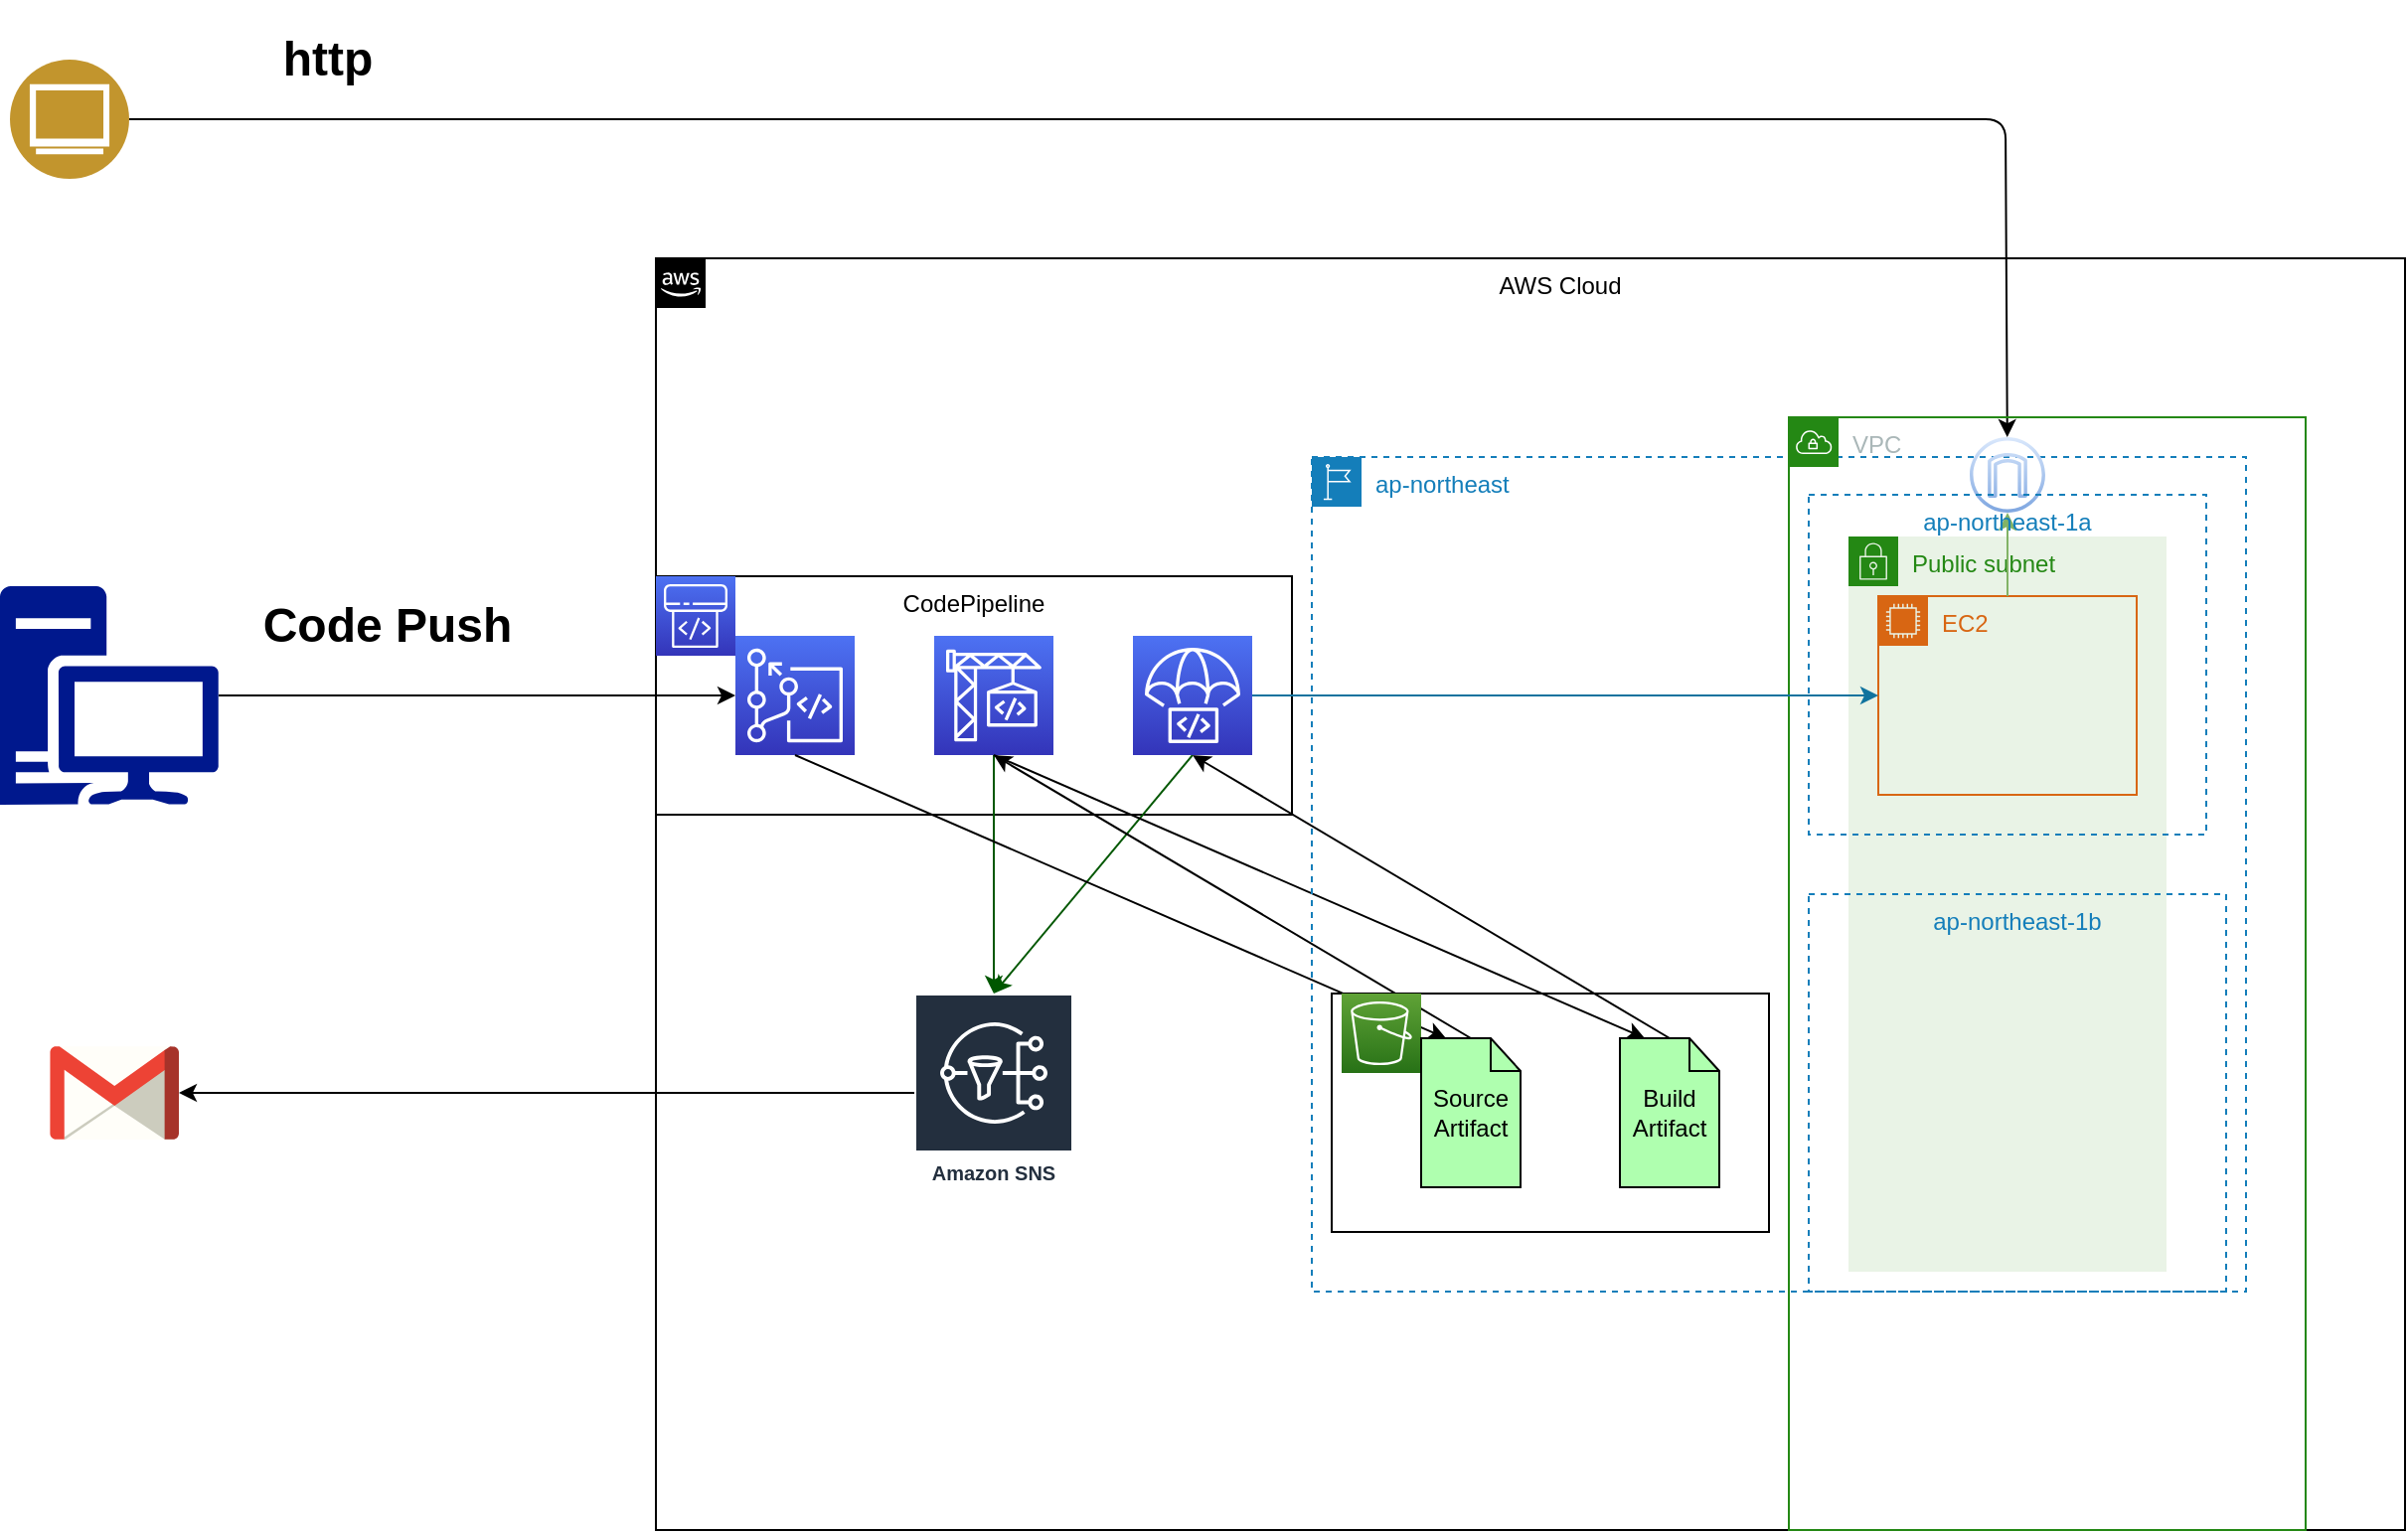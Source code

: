 <mxfile>
    <diagram id="gwhU6-5zD4US5z4jPKAi" name="ページ1">
        <mxGraphModel dx="2520" dy="1062" grid="1" gridSize="10" guides="1" tooltips="1" connect="1" arrows="1" fold="1" page="1" pageScale="1" pageWidth="1169" pageHeight="827" math="0" shadow="0">
            <root>
                <mxCell id="0"/>
                <mxCell id="1" parent="0"/>
                <mxCell id="2" value="AWS Cloud" style="points=[[0,0],[0.25,0],[0.5,0],[0.75,0],[1,0],[1,0.25],[1,0.5],[1,0.75],[1,1],[0.75,1],[0.5,1],[0.25,1],[0,1],[0,0.75],[0,0.5],[0,0.25]];outlineConnect=0;html=1;whiteSpace=wrap;fontSize=12;fontStyle=0;container=0;pointerEvents=0;collapsible=0;recursiveResize=0;shape=mxgraph.aws4.group;grIcon=mxgraph.aws4.group_aws_cloud_alt;fillColor=none;verticalAlign=top;align=center;spacingLeft=30;dashed=0;" parent="1" vertex="1">
                    <mxGeometry x="-280" y="160" width="880" height="640" as="geometry"/>
                </mxCell>
                <mxCell id="41" style="edgeStyle=none;html=1;exitX=1;exitY=0.5;exitDx=0;exitDy=0;endArrow=classic;endFill=1;" parent="1" source="37" target="28" edge="1">
                    <mxGeometry relative="1" as="geometry">
                        <mxPoint x="400" y="90" as="targetPoint"/>
                        <Array as="points">
                            <mxPoint x="399" y="90"/>
                        </Array>
                    </mxGeometry>
                </mxCell>
                <mxCell id="37" value="" style="aspect=fixed;perimeter=ellipsePerimeter;html=1;align=center;shadow=0;dashed=0;fontColor=#4277BB;labelBackgroundColor=#ffffff;fontSize=12;spacingTop=3;image;image=img/lib/ibm/users/browser.svg;fillColor=none;" parent="1" vertex="1">
                    <mxGeometry x="-605" y="60" width="60" height="60" as="geometry"/>
                </mxCell>
                <mxCell id="43" value="&lt;h1&gt;http&lt;/h1&gt;" style="text;html=1;strokeColor=none;fillColor=none;spacing=5;spacingTop=-20;whiteSpace=wrap;overflow=hidden;rounded=0;align=center;" parent="1" vertex="1">
                    <mxGeometry x="-520" y="40" width="150" height="60" as="geometry"/>
                </mxCell>
                <mxCell id="6" value="CodePipeline" style="dashed=0;verticalAlign=top;fontStyle=0;fillColor=none;" parent="1" vertex="1">
                    <mxGeometry x="-280" y="320" width="320" height="120" as="geometry"/>
                </mxCell>
                <mxCell id="57" value="" style="sketch=0;points=[[0,0,0],[0.25,0,0],[0.5,0,0],[0.75,0,0],[1,0,0],[0,1,0],[0.25,1,0],[0.5,1,0],[0.75,1,0],[1,1,0],[0,0.25,0],[0,0.5,0],[0,0.75,0],[1,0.25,0],[1,0.5,0],[1,0.75,0]];outlineConnect=0;fontColor=#232F3E;gradientColor=#4D72F3;gradientDirection=north;fillColor=#3334B9;strokeColor=#ffffff;dashed=0;verticalLabelPosition=bottom;verticalAlign=top;align=center;html=1;fontSize=12;fontStyle=0;aspect=fixed;shape=mxgraph.aws4.resourceIcon;resIcon=mxgraph.aws4.codepipeline;" vertex="1" parent="1">
                    <mxGeometry x="-280" y="320" width="40" height="40" as="geometry"/>
                </mxCell>
                <mxCell id="65" style="edgeStyle=none;html=1;exitX=0.5;exitY=1;exitDx=0;exitDy=0;exitPerimeter=0;fontColor=#000000;fillColor=#008a00;strokeColor=#005700;entryX=0.5;entryY=0;entryDx=0;entryDy=0;entryPerimeter=0;" edge="1" parent="1" source="48" target="63">
                    <mxGeometry relative="1" as="geometry">
                        <mxPoint x="-100" y="530" as="targetPoint"/>
                    </mxGeometry>
                </mxCell>
                <mxCell id="48" value="" style="sketch=0;points=[[0,0,0],[0.25,0,0],[0.5,0,0],[0.75,0,0],[1,0,0],[0,1,0],[0.25,1,0],[0.5,1,0],[0.75,1,0],[1,1,0],[0,0.25,0],[0,0.5,0],[0,0.75,0],[1,0.25,0],[1,0.5,0],[1,0.75,0]];outlineConnect=0;fontColor=#232F3E;gradientColor=#4D72F3;gradientDirection=north;fillColor=#3334B9;strokeColor=#ffffff;dashed=0;verticalLabelPosition=bottom;verticalAlign=top;align=center;html=1;fontSize=12;fontStyle=0;aspect=fixed;shape=mxgraph.aws4.resourceIcon;resIcon=mxgraph.aws4.codedeploy;" vertex="1" parent="1">
                    <mxGeometry x="-40" y="350" width="60" height="60" as="geometry"/>
                </mxCell>
                <mxCell id="56" value="" style="sketch=0;points=[[0,0,0],[0.25,0,0],[0.5,0,0],[0.75,0,0],[1,0,0],[0,1,0],[0.25,1,0],[0.5,1,0],[0.75,1,0],[1,1,0],[0,0.25,0],[0,0.5,0],[0,0.75,0],[1,0.25,0],[1,0.5,0],[1,0.75,0]];outlineConnect=0;fontColor=#232F3E;gradientColor=#4D72F3;gradientDirection=north;fillColor=#3334B9;strokeColor=#ffffff;dashed=0;verticalLabelPosition=bottom;verticalAlign=top;align=center;html=1;fontSize=12;fontStyle=0;aspect=fixed;shape=mxgraph.aws4.resourceIcon;resIcon=mxgraph.aws4.codecommit;" vertex="1" parent="1">
                    <mxGeometry x="-240" y="350" width="60" height="60" as="geometry"/>
                </mxCell>
                <mxCell id="64" style="edgeStyle=none;html=1;exitX=0.5;exitY=1;exitDx=0;exitDy=0;exitPerimeter=0;fontColor=#000000;fillColor=#008a00;strokeColor=#005700;" edge="1" parent="1" source="47" target="63">
                    <mxGeometry relative="1" as="geometry"/>
                </mxCell>
                <mxCell id="47" value="" style="sketch=0;points=[[0,0,0],[0.25,0,0],[0.5,0,0],[0.75,0,0],[1,0,0],[0,1,0],[0.25,1,0],[0.5,1,0],[0.75,1,0],[1,1,0],[0,0.25,0],[0,0.5,0],[0,0.75,0],[1,0.25,0],[1,0.5,0],[1,0.75,0]];outlineConnect=0;fontColor=#232F3E;gradientColor=#4D72F3;gradientDirection=north;fillColor=#3334B9;strokeColor=#ffffff;dashed=0;verticalLabelPosition=bottom;verticalAlign=top;align=center;html=1;fontSize=12;fontStyle=0;aspect=fixed;shape=mxgraph.aws4.resourceIcon;resIcon=mxgraph.aws4.codebuild;" vertex="1" parent="1">
                    <mxGeometry x="-140" y="350" width="60" height="60" as="geometry"/>
                </mxCell>
                <mxCell id="32" style="edgeStyle=none;html=1;exitX=1;exitY=0.5;exitDx=0;exitDy=0;exitPerimeter=0;endArrow=classic;endFill=1;" parent="1" source="31" target="56" edge="1">
                    <mxGeometry relative="1" as="geometry">
                        <mxPoint x="-480" y="380" as="targetPoint"/>
                    </mxGeometry>
                </mxCell>
                <mxCell id="31" value="" style="sketch=0;aspect=fixed;pointerEvents=1;shadow=0;dashed=0;html=1;strokeColor=none;labelPosition=center;verticalLabelPosition=bottom;verticalAlign=top;align=center;fillColor=#00188D;shape=mxgraph.mscae.enterprise.workstation_client" parent="1" vertex="1">
                    <mxGeometry x="-610" y="325" width="110" height="110" as="geometry"/>
                </mxCell>
                <mxCell id="62" style="edgeStyle=none;html=1;exitX=0.5;exitY=0;exitDx=0;exitDy=0;exitPerimeter=0;entryX=0.5;entryY=1;entryDx=0;entryDy=0;entryPerimeter=0;fontColor=#000000;" edge="1" parent="1" source="54" target="48">
                    <mxGeometry relative="1" as="geometry"/>
                </mxCell>
                <mxCell id="42" value="&lt;h1&gt;Code Push&lt;/h1&gt;" style="text;html=1;strokeColor=none;fillColor=none;spacing=5;spacingTop=-20;whiteSpace=wrap;overflow=hidden;rounded=0;align=center;" parent="1" vertex="1">
                    <mxGeometry x="-490" y="325" width="150" height="50" as="geometry"/>
                </mxCell>
                <mxCell id="59" style="edgeStyle=none;html=1;exitX=0.5;exitY=1;exitDx=0;exitDy=0;exitPerimeter=0;entryX=0.25;entryY=0;entryDx=0;entryDy=0;entryPerimeter=0;fontColor=#000000;" edge="1" parent="1" source="56" target="53">
                    <mxGeometry relative="1" as="geometry"/>
                </mxCell>
                <mxCell id="60" style="edgeStyle=none;html=1;exitX=0.5;exitY=0;exitDx=0;exitDy=0;exitPerimeter=0;fontColor=#000000;entryX=0.5;entryY=1;entryDx=0;entryDy=0;entryPerimeter=0;" edge="1" parent="1" source="53" target="47">
                    <mxGeometry relative="1" as="geometry"/>
                </mxCell>
                <mxCell id="61" style="edgeStyle=none;html=1;exitX=0.5;exitY=1;exitDx=0;exitDy=0;exitPerimeter=0;entryX=0.25;entryY=0;entryDx=0;entryDy=0;entryPerimeter=0;fontColor=#000000;" edge="1" parent="1" source="47" target="54">
                    <mxGeometry relative="1" as="geometry"/>
                </mxCell>
                <mxCell id="18" value="ap-northeast" style="points=[[0,0],[0.25,0],[0.5,0],[0.75,0],[1,0],[1,0.25],[1,0.5],[1,0.75],[1,1],[0.75,1],[0.5,1],[0.25,1],[0,1],[0,0.75],[0,0.5],[0,0.25]];outlineConnect=0;gradientColor=none;html=1;whiteSpace=wrap;fontSize=12;fontStyle=0;container=0;pointerEvents=0;collapsible=0;recursiveResize=0;shape=mxgraph.aws4.group;grIcon=mxgraph.aws4.group_region;strokeColor=#147EBA;fillColor=none;verticalAlign=top;align=left;spacingLeft=30;fontColor=#147EBA;dashed=1;" parent="1" vertex="1">
                    <mxGeometry x="50" y="260" width="470" height="420" as="geometry"/>
                </mxCell>
                <mxCell id="20" value="VPC" style="points=[[0,0],[0.25,0],[0.5,0],[0.75,0],[1,0],[1,0.25],[1,0.5],[1,0.75],[1,1],[0.75,1],[0.5,1],[0.25,1],[0,1],[0,0.75],[0,0.5],[0,0.25]];outlineConnect=0;gradientColor=none;html=1;whiteSpace=wrap;fontSize=12;fontStyle=0;container=0;pointerEvents=0;collapsible=0;recursiveResize=0;shape=mxgraph.aws4.group;grIcon=mxgraph.aws4.group_vpc;strokeColor=#248814;fillColor=none;verticalAlign=top;align=left;spacingLeft=30;fontColor=#AAB7B8;dashed=0;" parent="1" vertex="1">
                    <mxGeometry x="290" y="240" width="260" height="560" as="geometry"/>
                </mxCell>
                <mxCell id="23" value="Public subnet" style="points=[[0,0],[0.25,0],[0.5,0],[0.75,0],[1,0],[1,0.25],[1,0.5],[1,0.75],[1,1],[0.75,1],[0.5,1],[0.25,1],[0,1],[0,0.75],[0,0.5],[0,0.25]];outlineConnect=0;gradientColor=none;html=1;whiteSpace=wrap;fontSize=12;fontStyle=0;container=1;pointerEvents=0;collapsible=0;recursiveResize=0;shape=mxgraph.aws4.group;grIcon=mxgraph.aws4.group_security_group;grStroke=0;strokeColor=#248814;fillColor=#E9F3E6;verticalAlign=top;align=left;spacingLeft=30;fontColor=#248814;dashed=0;" parent="1" vertex="1">
                    <mxGeometry x="320" y="300" width="160" height="370" as="geometry"/>
                </mxCell>
                <mxCell id="13" value="EC2" style="points=[[0,0],[0.25,0],[0.5,0],[0.75,0],[1,0],[1,0.25],[1,0.5],[1,0.75],[1,1],[0.75,1],[0.5,1],[0.25,1],[0,1],[0,0.75],[0,0.5],[0,0.25]];outlineConnect=0;gradientColor=none;html=1;whiteSpace=wrap;fontSize=12;fontStyle=0;container=0;pointerEvents=0;collapsible=0;recursiveResize=0;shape=mxgraph.aws4.group;grIcon=mxgraph.aws4.group_ec2_instance_contents;strokeColor=#D86613;fillColor=none;verticalAlign=top;align=left;spacingLeft=30;fontColor=#D86613;dashed=0;" parent="23" vertex="1">
                    <mxGeometry x="15" y="30" width="130" height="100" as="geometry"/>
                </mxCell>
                <mxCell id="46" value="ap-northeast-1b" style="fillColor=none;strokeColor=#147EBA;dashed=1;verticalAlign=top;fontStyle=0;fontColor=#147EBA;" parent="1" vertex="1">
                    <mxGeometry x="300" y="480" width="210" height="200" as="geometry"/>
                </mxCell>
                <mxCell id="28" value="" style="sketch=0;outlineConnect=0;dashed=0;verticalLabelPosition=bottom;verticalAlign=top;align=center;html=1;fontSize=12;fontStyle=0;aspect=fixed;pointerEvents=1;shape=mxgraph.aws4.internet_gateway;fillColor=#dae8fc;strokeColor=#6c8ebf;gradientColor=#7ea6e0;" parent="1" vertex="1">
                    <mxGeometry x="381" y="250" width="38" height="38" as="geometry"/>
                </mxCell>
                <mxCell id="29" style="edgeStyle=none;html=1;exitX=0.5;exitY=0;exitDx=0;exitDy=0;fillColor=#d5e8d4;gradientColor=#97d077;strokeColor=#82b366;" parent="1" source="13" target="28" edge="1">
                    <mxGeometry relative="1" as="geometry"/>
                </mxCell>
                <mxCell id="19" value="ap-northeast-1a" style="fillColor=none;strokeColor=#147EBA;dashed=1;verticalAlign=top;fontStyle=0;fontColor=#147EBA;container=0;" parent="1" vertex="1">
                    <mxGeometry x="300" y="279" width="200" height="171" as="geometry"/>
                </mxCell>
                <mxCell id="51" value="" style="dashed=0;verticalAlign=top;fontStyle=0;fillColor=none;movable=1;resizable=1;rotatable=1;deletable=1;editable=1;connectable=1;align=left;" vertex="1" parent="1">
                    <mxGeometry x="60" y="530" width="220" height="120" as="geometry"/>
                </mxCell>
                <mxCell id="50" value="" style="sketch=0;points=[[0,0,0],[0.25,0,0],[0.5,0,0],[0.75,0,0],[1,0,0],[0,1,0],[0.25,1,0],[0.5,1,0],[0.75,1,0],[1,1,0],[0,0.25,0],[0,0.5,0],[0,0.75,0],[1,0.25,0],[1,0.5,0],[1,0.75,0]];outlineConnect=0;fontColor=#232F3E;gradientColor=#60A337;gradientDirection=north;fillColor=#277116;strokeColor=#ffffff;dashed=0;verticalLabelPosition=bottom;verticalAlign=top;align=center;html=1;fontSize=12;fontStyle=0;aspect=fixed;shape=mxgraph.aws4.resourceIcon;resIcon=mxgraph.aws4.s3;" vertex="1" parent="1">
                    <mxGeometry x="65" y="530" width="40" height="40" as="geometry"/>
                </mxCell>
                <mxCell id="53" value="Source&lt;br&gt;Artifact" style="html=1;outlineConnect=0;whiteSpace=wrap;fillColor=#AFFFAF;shape=mxgraph.archimate3.artifact;fontColor=#000000;" vertex="1" parent="1">
                    <mxGeometry x="105" y="552.5" width="50" height="75" as="geometry"/>
                </mxCell>
                <mxCell id="54" value="Build&lt;br&gt;Artifact" style="html=1;outlineConnect=0;whiteSpace=wrap;fillColor=#AFFFAF;shape=mxgraph.archimate3.artifact;fontColor=#000000;" vertex="1" parent="1">
                    <mxGeometry x="205" y="552.5" width="50" height="75" as="geometry"/>
                </mxCell>
                <mxCell id="63" value="Amazon SNS" style="sketch=0;outlineConnect=0;fontColor=#232F3E;gradientColor=none;strokeColor=#ffffff;fillColor=#232F3E;dashed=0;verticalLabelPosition=middle;verticalAlign=bottom;align=center;html=1;whiteSpace=wrap;fontSize=10;fontStyle=1;spacing=3;shape=mxgraph.aws4.productIcon;prIcon=mxgraph.aws4.sns;" vertex="1" parent="1">
                    <mxGeometry x="-150" y="530" width="80" height="100" as="geometry"/>
                </mxCell>
                <mxCell id="66" value="" style="dashed=0;outlineConnect=0;html=1;align=center;labelPosition=center;verticalLabelPosition=bottom;verticalAlign=top;shape=mxgraph.weblogos.gmail;fontColor=#000000;" vertex="1" parent="1">
                    <mxGeometry x="-584.8" y="556.6" width="64.8" height="46.8" as="geometry"/>
                </mxCell>
                <mxCell id="67" value="" style="endArrow=classic;html=1;fontColor=#000000;" edge="1" parent="1" source="63" target="66">
                    <mxGeometry width="50" height="50" relative="1" as="geometry">
                        <mxPoint x="-420" y="560" as="sourcePoint"/>
                        <mxPoint x="-370" y="510" as="targetPoint"/>
                    </mxGeometry>
                </mxCell>
                <mxCell id="14" style="edgeStyle=none;html=1;entryX=0;entryY=0.5;entryDx=0;entryDy=0;fillColor=#b1ddf0;strokeColor=#10739e;exitX=1;exitY=0.5;exitDx=0;exitDy=0;exitPerimeter=0;" parent="1" source="48" target="13" edge="1">
                    <mxGeometry relative="1" as="geometry">
                        <mxPoint x="240" y="380" as="sourcePoint"/>
                    </mxGeometry>
                </mxCell>
            </root>
        </mxGraphModel>
    </diagram>
</mxfile>